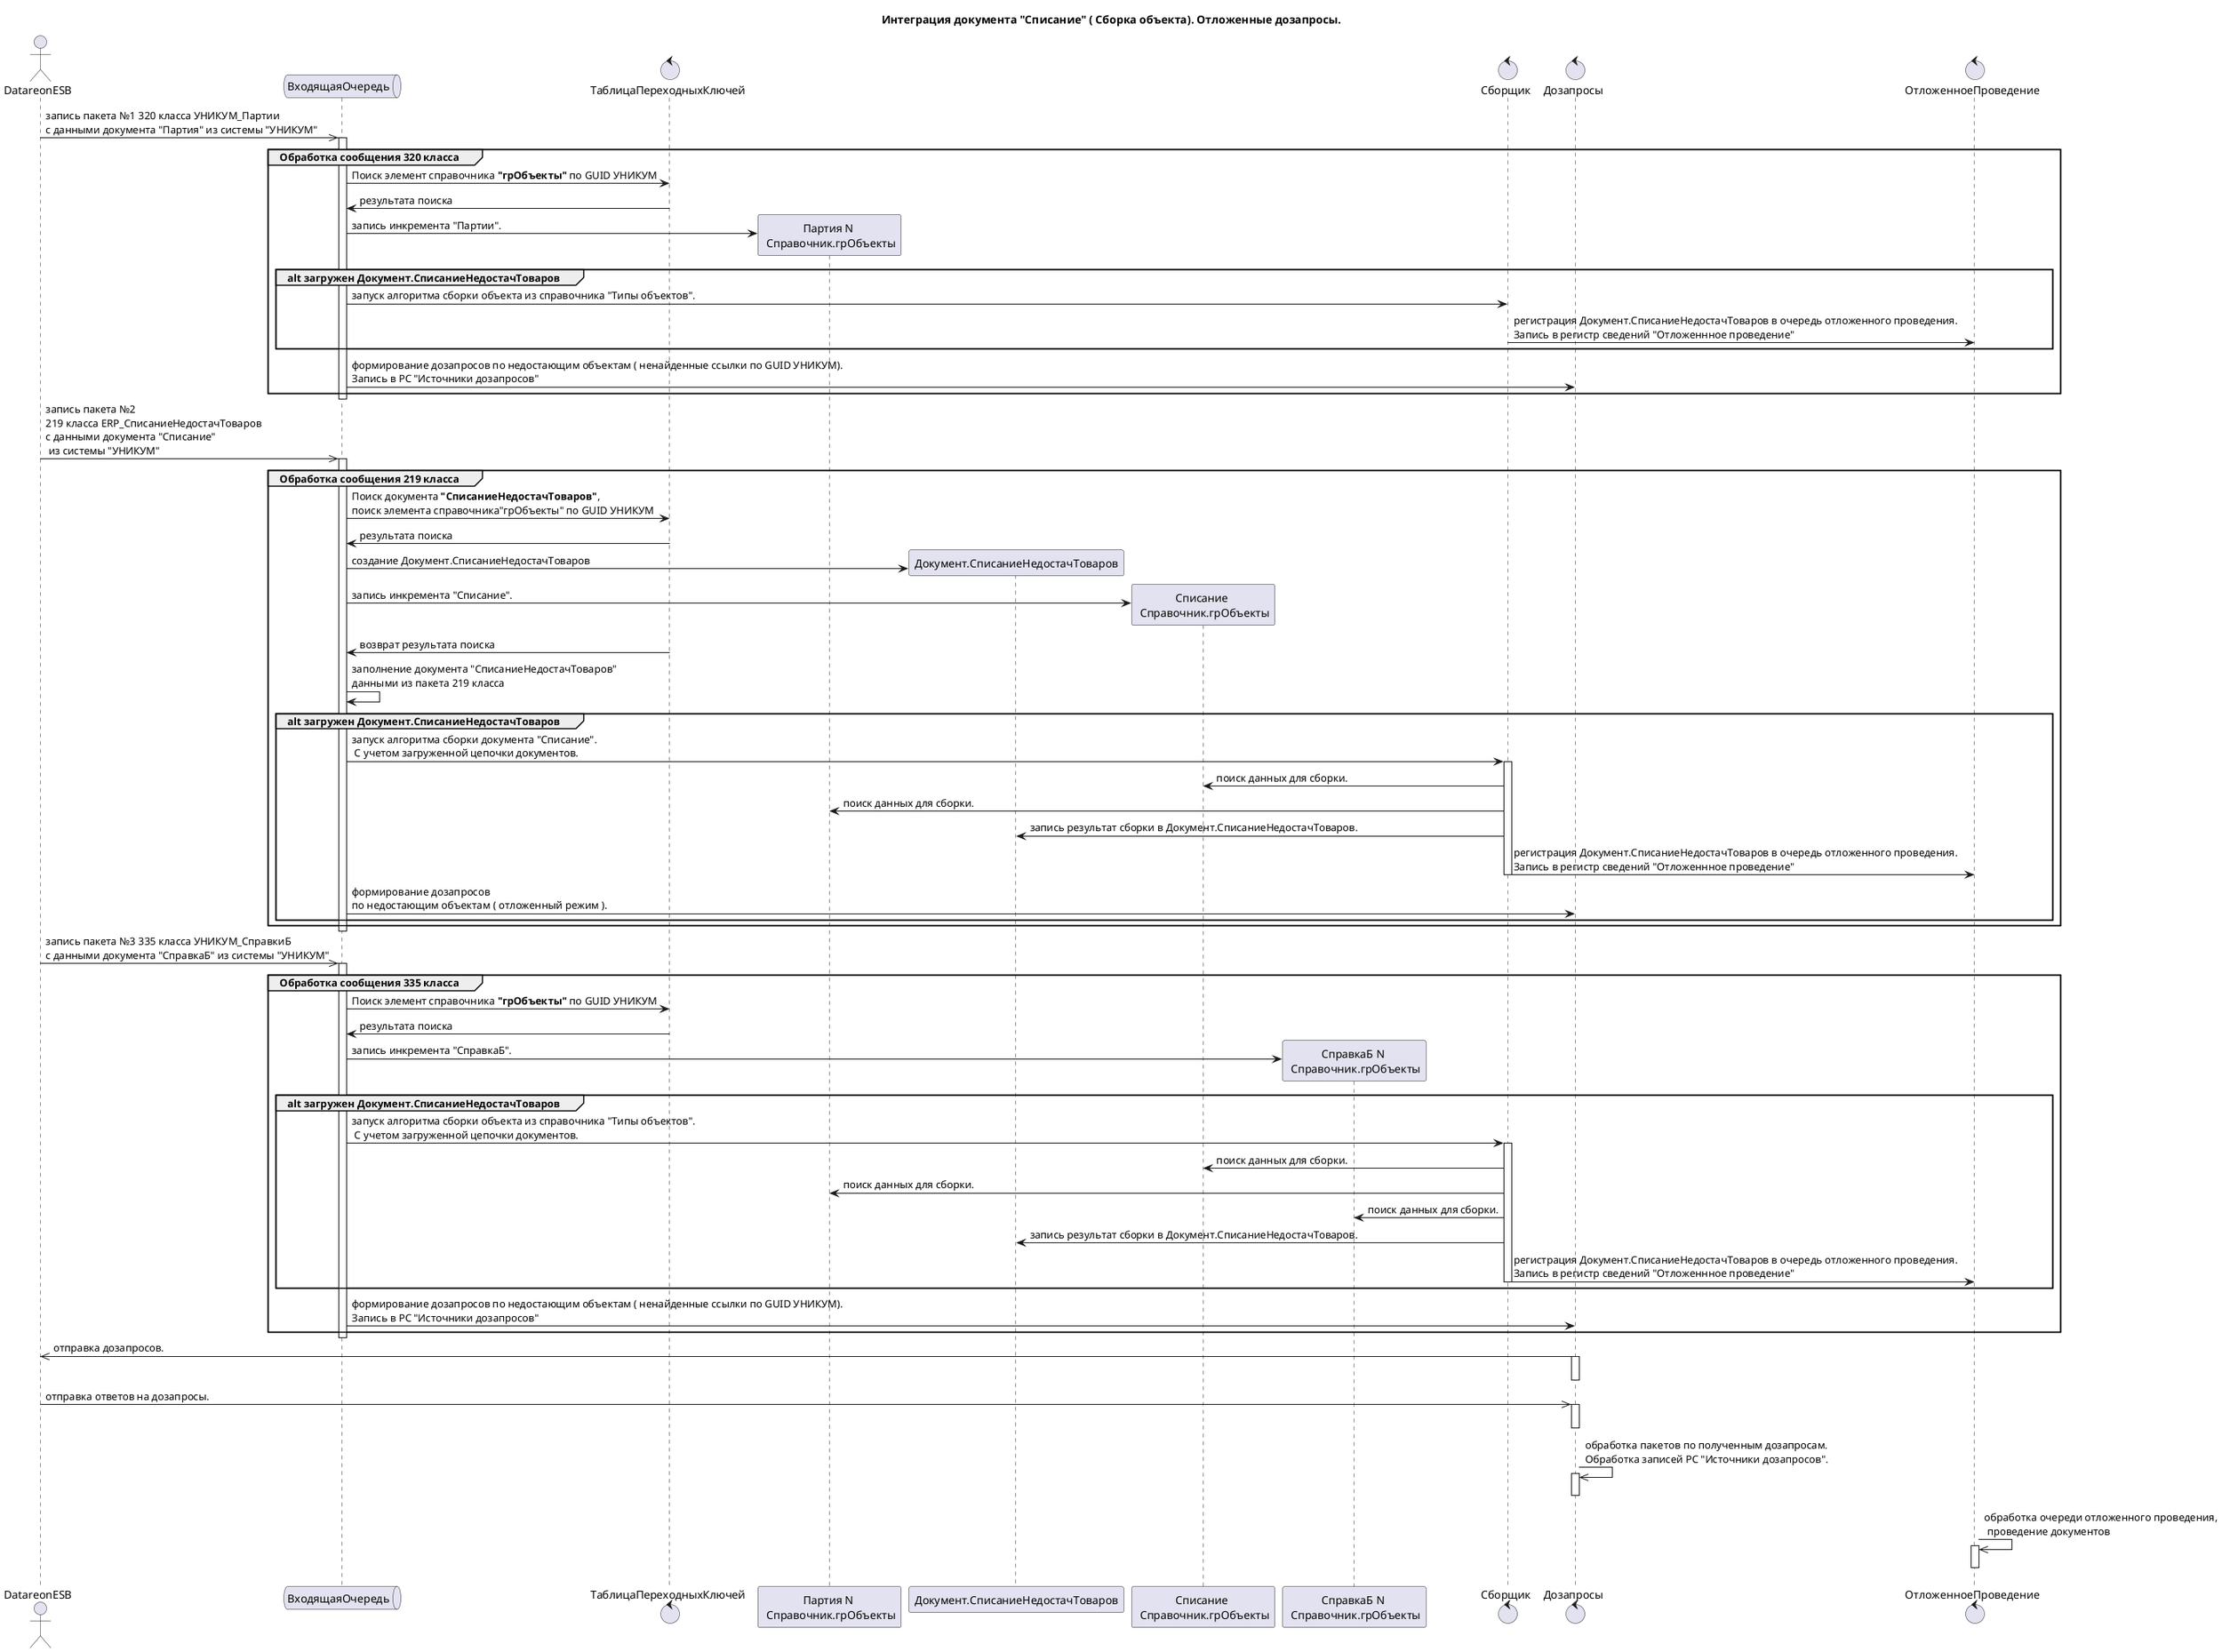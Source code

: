 
@startuml integration

title Интеграция документа "Списание" ( Сборка объекта). Отложенные дозапросы.

actor      DatareonESB order 10
queue      ВходящаяОчередь order 20
Control    ТаблицаПереходныхКлючей order 30
Control    Сборщик order 40
Control    Дозапросы order 50
Control    ОтложенноеПроведение order 60


DatareonESB ->> ВходящаяОчередь : запись пакета №1 320 класса УНИКУМ_Партии\nс данными документа "Партия" из системы "УНИКУМ"
activate ВходящаяОчередь

group Обработка cообщения 320 класса

    ВходящаяОчередь -> ТаблицаПереходныхКлючей : Поиск элемент справочника **"грОбъекты"** по GUID УНИКУМ

    ТаблицаПереходныхКлючей -> ВходящаяОчередь : результата поиска

    create "Партия N \n Справочник.грОбъекты" order 39
    ВходящаяОчередь -> "Партия N \n Справочник.грОбъекты" : запись инкремента "Партии".

    group alt загружен Документ.СписаниеНедостачТоваров
        ВходящаяОчередь -> Сборщик : запуск алгоритма сборки объекта из справочника "Типы объектов".
        Сборщик -> ОтложенноеПроведение : регистрация Документ.СписаниеНедостачТоваров в очередь отложенного проведения.\nЗапись в регистр сведений "Отложеннное проведение"
    end

    ВходящаяОчередь -> Дозапросы : формирование дозапросов по недостающим объектам ( ненайденные ссылки по GUID УНИКУМ).\nЗапись в РС "Источники дозапросов"

end
deactivate ВходящаяОчередь


DatareonESB ->> ВходящаяОчередь : запись пакета №2 \n219 класса ERP_СписаниеНедостачТоваров\nс данными документа "Списание"\n из системы "УНИКУМ"
activate ВходящаяОчередь

group Обработка cообщения 219 класса

    ВходящаяОчередь -> ТаблицаПереходныхКлючей : Поиск документа **"СписаниеНедостачТоваров"**,\nпоиск элемента справочника"грОбъекты" по GUID УНИКУМ
    ТаблицаПереходныхКлючей -> ВходящаяОчередь : результата поиска
    create "Документ.СписаниеНедостачТоваров" order 39
    ВходящаяОчередь -> "Документ.СписаниеНедостачТоваров" : создание Документ.СписаниеНедостачТоваров

    create "Списание \n Справочник.грОбъекты" order 39
    ВходящаяОчередь -> "Списание \n Справочник.грОбъекты" : запись инкремента "Списание".

    ТаблицаПереходныхКлючей -> ВходящаяОчередь : возврат результата поиска

    ВходящаяОчередь -> ВходящаяОчередь :  заполнение документа "СписаниеНедостачТоваров"\nданными из пакета 219 класса

    group alt загружен Документ.СписаниеНедостачТоваров
        ВходящаяОчередь -> Сборщик : запуск алгоритма сборки документа "Списание".\n С учетом загруженной цепочки документов.

        activate Сборщик
        Сборщик -> "Списание \n Справочник.грОбъекты": поиск данных для сборки.
        Сборщик -> "Партия N \n Справочник.грОбъекты" : поиск данных для сборки.
        Сборщик -> "Документ.СписаниеНедостачТоваров" : запись результат сборки в Документ.СписаниеНедостачТоваров.
        Сборщик -> ОтложенноеПроведение : регистрация Документ.СписаниеНедостачТоваров в очередь отложенного проведения.\nЗапись в регистр сведений "Отложеннное проведение"
        deactivate Сборщик
        ВходящаяОчередь -> Дозапросы : формирование дозапросов\nпо недостающим объектам ( отложенный режим ).
    end
end
deactivate ВходящаяОчередь

DatareonESB ->> ВходящаяОчередь : запись пакета №3 335 класса УНИКУМ_СправкиБ\nс данными документа "СправкаБ" из системы "УНИКУМ"
activate ВходящаяОчередь

group Обработка cообщения 335 класса

    ВходящаяОчередь -> ТаблицаПереходныхКлючей : Поиск элемент справочника **"грОбъекты"** по GUID УНИКУМ

    ТаблицаПереходныхКлючей -> ВходящаяОчередь : результата поиска

    create "СправкаБ N \n Справочник.грОбъекты" order 39
    ВходящаяОчередь -> "СправкаБ N \n Справочник.грОбъекты" : запись инкремента "СправкаБ".

    group alt загружен Документ.СписаниеНедостачТоваров

        ВходящаяОчередь -> Сборщик : запуск алгоритма сборки объекта из справочника "Типы объектов".\n С учетом загруженной цепочки документов.
        activate Сборщик
        Сборщик -> "Списание \n Справочник.грОбъекты": поиск данных для сборки.
        Сборщик -> "Партия N \n Справочник.грОбъекты" : поиск данных для сборки.
        Сборщик -> "СправкаБ N \n Справочник.грОбъекты" : поиск данных для сборки.
        Сборщик -> "Документ.СписаниеНедостачТоваров" : запись результат сборки в Документ.СписаниеНедостачТоваров.
        Сборщик -> ОтложенноеПроведение : регистрация Документ.СписаниеНедостачТоваров в очередь отложенного проведения.\nЗапись в регистр сведений "Отложеннное проведение"
        deactivate Сборщик
    end

    ВходящаяОчередь -> Дозапросы : формирование дозапросов по недостающим объектам ( ненайденные ссылки по GUID УНИКУМ).\nЗапись в РС "Источники дозапросов"

end
deactivate ВходящаяОчередь


Дозапросы ->>  DatareonESB : отправка дозапросов.
activate Дозапросы
deactivate Дозапросы

DatareonESB ->> Дозапросы : отправка ответов на дозапросы.
activate Дозапросы
deactivate Дозапросы

Дозапросы ->> Дозапросы : обработка пакетов по полученным дозапросам.\nОбработка записей РС "Источники дозапросов".
activate Дозапросы
deactivate Дозапросы

ОтложенноеПроведение ->> ОтложенноеПроведение : обработка очереди отложенного проведения,\n проведение документов
activate ОтложенноеПроведение
deactivate ОтложенноеПроведение

@enduml

